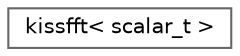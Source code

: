 digraph "Graphical Class Hierarchy"
{
 // LATEX_PDF_SIZE
  bgcolor="transparent";
  edge [fontname=Helvetica,fontsize=10,labelfontname=Helvetica,labelfontsize=10];
  node [fontname=Helvetica,fontsize=10,shape=box,height=0.2,width=0.4];
  rankdir="LR";
  Node0 [id="Node000000",label="kissfft\< scalar_t \>",height=0.2,width=0.4,color="grey40", fillcolor="white", style="filled",URL="$classkissfft.html",tooltip=" "];
}
